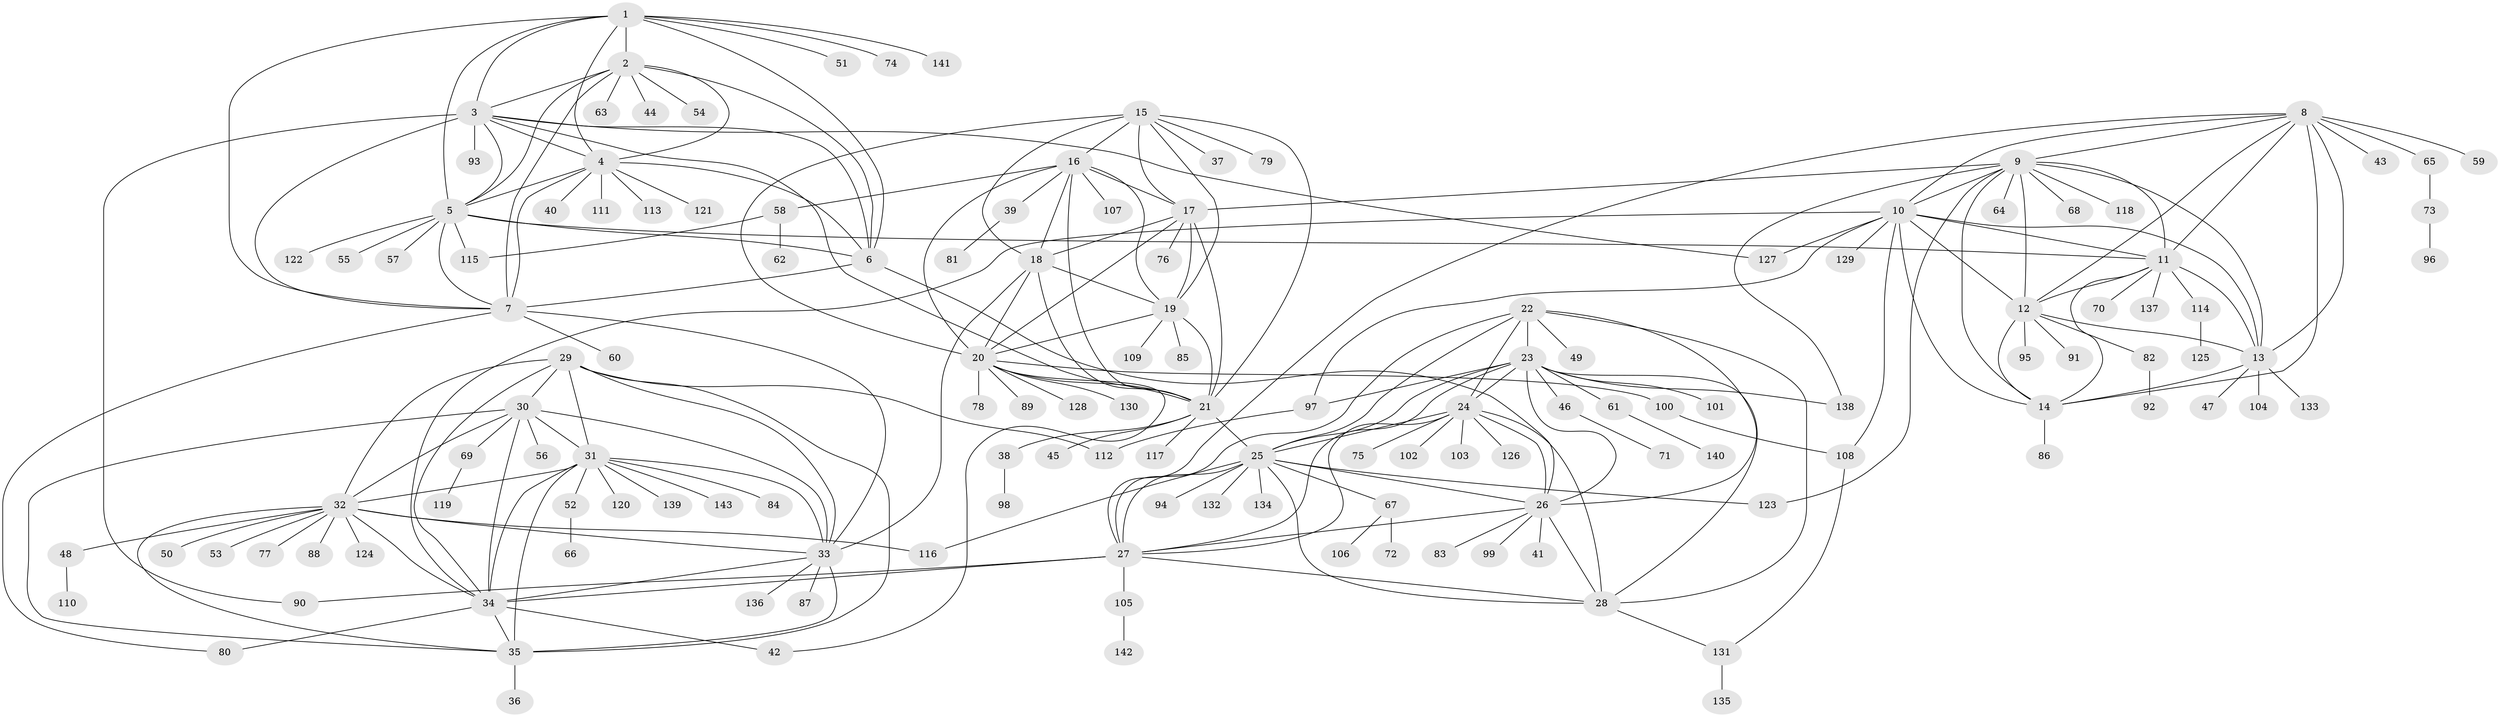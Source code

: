 // coarse degree distribution, {8: 0.06896551724137931, 6: 0.034482758620689655, 5: 0.034482758620689655, 1: 0.5689655172413793, 2: 0.05172413793103448, 4: 0.05172413793103448, 7: 0.08620689655172414, 9: 0.05172413793103448, 11: 0.017241379310344827, 3: 0.034482758620689655}
// Generated by graph-tools (version 1.1) at 2025/37/03/04/25 23:37:50]
// undirected, 143 vertices, 235 edges
graph export_dot {
  node [color=gray90,style=filled];
  1;
  2;
  3;
  4;
  5;
  6;
  7;
  8;
  9;
  10;
  11;
  12;
  13;
  14;
  15;
  16;
  17;
  18;
  19;
  20;
  21;
  22;
  23;
  24;
  25;
  26;
  27;
  28;
  29;
  30;
  31;
  32;
  33;
  34;
  35;
  36;
  37;
  38;
  39;
  40;
  41;
  42;
  43;
  44;
  45;
  46;
  47;
  48;
  49;
  50;
  51;
  52;
  53;
  54;
  55;
  56;
  57;
  58;
  59;
  60;
  61;
  62;
  63;
  64;
  65;
  66;
  67;
  68;
  69;
  70;
  71;
  72;
  73;
  74;
  75;
  76;
  77;
  78;
  79;
  80;
  81;
  82;
  83;
  84;
  85;
  86;
  87;
  88;
  89;
  90;
  91;
  92;
  93;
  94;
  95;
  96;
  97;
  98;
  99;
  100;
  101;
  102;
  103;
  104;
  105;
  106;
  107;
  108;
  109;
  110;
  111;
  112;
  113;
  114;
  115;
  116;
  117;
  118;
  119;
  120;
  121;
  122;
  123;
  124;
  125;
  126;
  127;
  128;
  129;
  130;
  131;
  132;
  133;
  134;
  135;
  136;
  137;
  138;
  139;
  140;
  141;
  142;
  143;
  1 -- 2;
  1 -- 3;
  1 -- 4;
  1 -- 5;
  1 -- 6;
  1 -- 7;
  1 -- 51;
  1 -- 74;
  1 -- 141;
  2 -- 3;
  2 -- 4;
  2 -- 5;
  2 -- 6;
  2 -- 7;
  2 -- 44;
  2 -- 54;
  2 -- 63;
  3 -- 4;
  3 -- 5;
  3 -- 6;
  3 -- 7;
  3 -- 21;
  3 -- 90;
  3 -- 93;
  3 -- 127;
  4 -- 5;
  4 -- 6;
  4 -- 7;
  4 -- 40;
  4 -- 111;
  4 -- 113;
  4 -- 121;
  5 -- 6;
  5 -- 7;
  5 -- 11;
  5 -- 55;
  5 -- 57;
  5 -- 115;
  5 -- 122;
  6 -- 7;
  6 -- 26;
  7 -- 33;
  7 -- 60;
  7 -- 80;
  8 -- 9;
  8 -- 10;
  8 -- 11;
  8 -- 12;
  8 -- 13;
  8 -- 14;
  8 -- 27;
  8 -- 43;
  8 -- 59;
  8 -- 65;
  9 -- 10;
  9 -- 11;
  9 -- 12;
  9 -- 13;
  9 -- 14;
  9 -- 17;
  9 -- 64;
  9 -- 68;
  9 -- 118;
  9 -- 123;
  9 -- 138;
  10 -- 11;
  10 -- 12;
  10 -- 13;
  10 -- 14;
  10 -- 34;
  10 -- 97;
  10 -- 108;
  10 -- 127;
  10 -- 129;
  11 -- 12;
  11 -- 13;
  11 -- 14;
  11 -- 70;
  11 -- 114;
  11 -- 137;
  12 -- 13;
  12 -- 14;
  12 -- 82;
  12 -- 91;
  12 -- 95;
  13 -- 14;
  13 -- 47;
  13 -- 104;
  13 -- 133;
  14 -- 86;
  15 -- 16;
  15 -- 17;
  15 -- 18;
  15 -- 19;
  15 -- 20;
  15 -- 21;
  15 -- 37;
  15 -- 79;
  16 -- 17;
  16 -- 18;
  16 -- 19;
  16 -- 20;
  16 -- 21;
  16 -- 39;
  16 -- 58;
  16 -- 107;
  17 -- 18;
  17 -- 19;
  17 -- 20;
  17 -- 21;
  17 -- 76;
  18 -- 19;
  18 -- 20;
  18 -- 21;
  18 -- 33;
  19 -- 20;
  19 -- 21;
  19 -- 85;
  19 -- 109;
  20 -- 21;
  20 -- 42;
  20 -- 78;
  20 -- 89;
  20 -- 100;
  20 -- 128;
  20 -- 130;
  21 -- 25;
  21 -- 38;
  21 -- 45;
  21 -- 117;
  22 -- 23;
  22 -- 24;
  22 -- 25;
  22 -- 26;
  22 -- 27;
  22 -- 28;
  22 -- 49;
  23 -- 24;
  23 -- 25;
  23 -- 26;
  23 -- 27;
  23 -- 28;
  23 -- 46;
  23 -- 61;
  23 -- 97;
  23 -- 101;
  23 -- 138;
  24 -- 25;
  24 -- 26;
  24 -- 27;
  24 -- 28;
  24 -- 75;
  24 -- 102;
  24 -- 103;
  24 -- 126;
  25 -- 26;
  25 -- 27;
  25 -- 28;
  25 -- 67;
  25 -- 94;
  25 -- 116;
  25 -- 123;
  25 -- 132;
  25 -- 134;
  26 -- 27;
  26 -- 28;
  26 -- 41;
  26 -- 83;
  26 -- 99;
  27 -- 28;
  27 -- 34;
  27 -- 90;
  27 -- 105;
  28 -- 131;
  29 -- 30;
  29 -- 31;
  29 -- 32;
  29 -- 33;
  29 -- 34;
  29 -- 35;
  29 -- 112;
  30 -- 31;
  30 -- 32;
  30 -- 33;
  30 -- 34;
  30 -- 35;
  30 -- 56;
  30 -- 69;
  31 -- 32;
  31 -- 33;
  31 -- 34;
  31 -- 35;
  31 -- 52;
  31 -- 84;
  31 -- 120;
  31 -- 139;
  31 -- 143;
  32 -- 33;
  32 -- 34;
  32 -- 35;
  32 -- 48;
  32 -- 50;
  32 -- 53;
  32 -- 77;
  32 -- 88;
  32 -- 116;
  32 -- 124;
  33 -- 34;
  33 -- 35;
  33 -- 87;
  33 -- 136;
  34 -- 35;
  34 -- 42;
  34 -- 80;
  35 -- 36;
  38 -- 98;
  39 -- 81;
  46 -- 71;
  48 -- 110;
  52 -- 66;
  58 -- 62;
  58 -- 115;
  61 -- 140;
  65 -- 73;
  67 -- 72;
  67 -- 106;
  69 -- 119;
  73 -- 96;
  82 -- 92;
  97 -- 112;
  100 -- 108;
  105 -- 142;
  108 -- 131;
  114 -- 125;
  131 -- 135;
}
